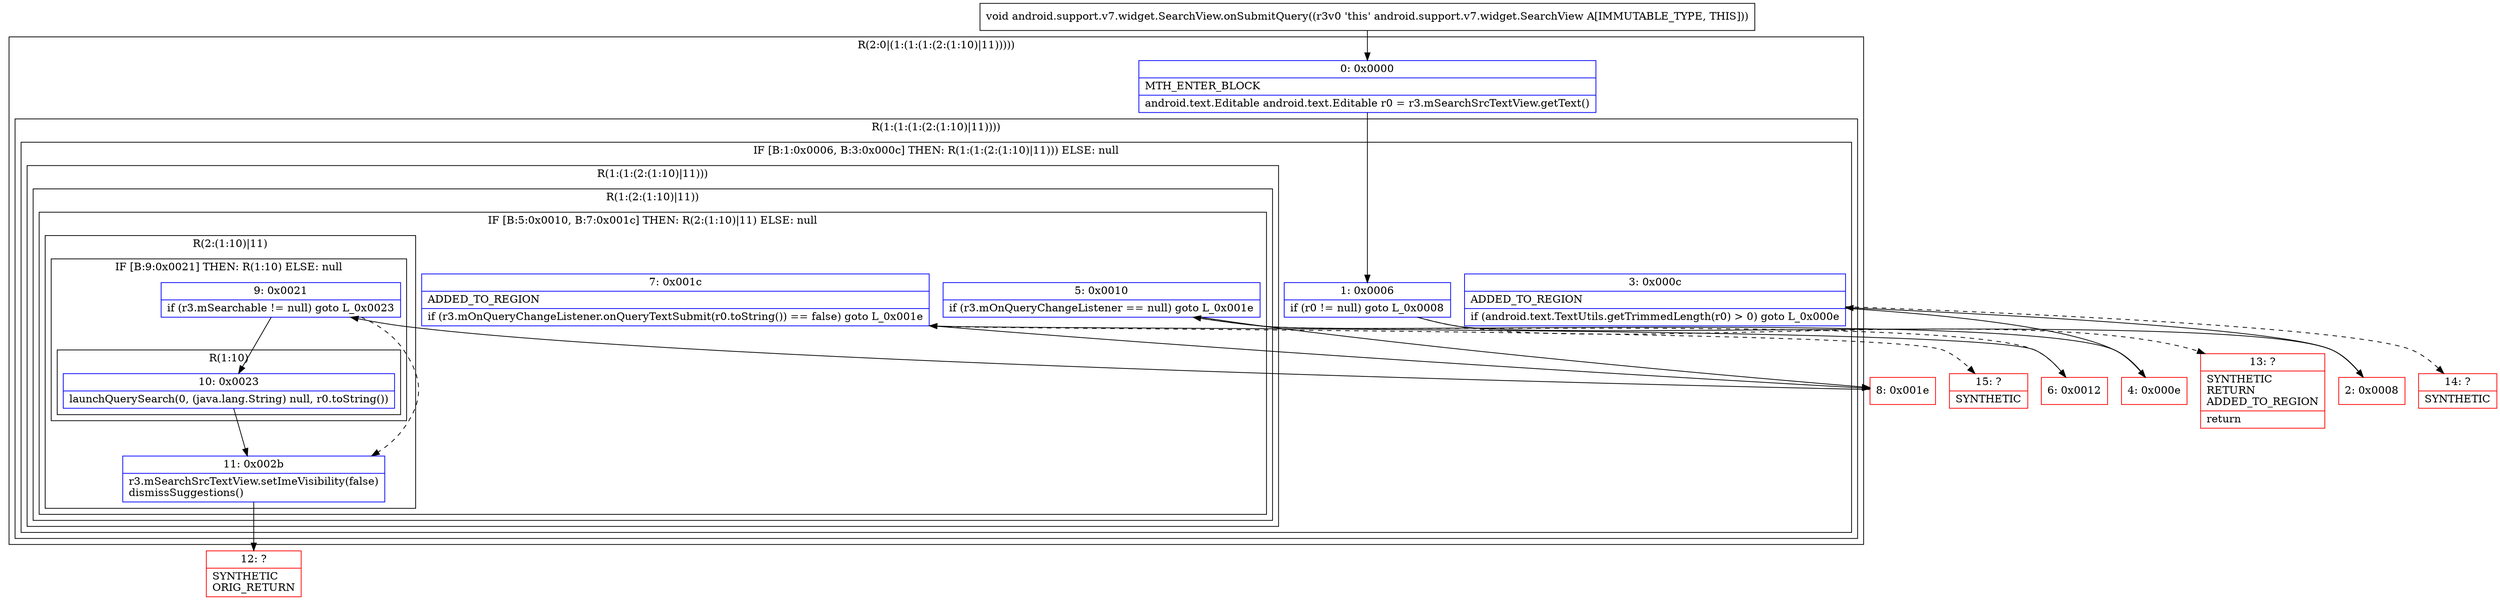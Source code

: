 digraph "CFG forandroid.support.v7.widget.SearchView.onSubmitQuery()V" {
subgraph cluster_Region_1888501926 {
label = "R(2:0|(1:(1:(1:(2:(1:10)|11)))))";
node [shape=record,color=blue];
Node_0 [shape=record,label="{0\:\ 0x0000|MTH_ENTER_BLOCK\l|android.text.Editable android.text.Editable r0 = r3.mSearchSrcTextView.getText()\l}"];
subgraph cluster_Region_1365315819 {
label = "R(1:(1:(1:(2:(1:10)|11))))";
node [shape=record,color=blue];
subgraph cluster_IfRegion_2035873328 {
label = "IF [B:1:0x0006, B:3:0x000c] THEN: R(1:(1:(2:(1:10)|11))) ELSE: null";
node [shape=record,color=blue];
Node_1 [shape=record,label="{1\:\ 0x0006|if (r0 != null) goto L_0x0008\l}"];
Node_3 [shape=record,label="{3\:\ 0x000c|ADDED_TO_REGION\l|if (android.text.TextUtils.getTrimmedLength(r0) \> 0) goto L_0x000e\l}"];
subgraph cluster_Region_2058692913 {
label = "R(1:(1:(2:(1:10)|11)))";
node [shape=record,color=blue];
subgraph cluster_Region_1449470957 {
label = "R(1:(2:(1:10)|11))";
node [shape=record,color=blue];
subgraph cluster_IfRegion_600005435 {
label = "IF [B:5:0x0010, B:7:0x001c] THEN: R(2:(1:10)|11) ELSE: null";
node [shape=record,color=blue];
Node_5 [shape=record,label="{5\:\ 0x0010|if (r3.mOnQueryChangeListener == null) goto L_0x001e\l}"];
Node_7 [shape=record,label="{7\:\ 0x001c|ADDED_TO_REGION\l|if (r3.mOnQueryChangeListener.onQueryTextSubmit(r0.toString()) == false) goto L_0x001e\l}"];
subgraph cluster_Region_1423278826 {
label = "R(2:(1:10)|11)";
node [shape=record,color=blue];
subgraph cluster_IfRegion_233453267 {
label = "IF [B:9:0x0021] THEN: R(1:10) ELSE: null";
node [shape=record,color=blue];
Node_9 [shape=record,label="{9\:\ 0x0021|if (r3.mSearchable != null) goto L_0x0023\l}"];
subgraph cluster_Region_1530537854 {
label = "R(1:10)";
node [shape=record,color=blue];
Node_10 [shape=record,label="{10\:\ 0x0023|launchQuerySearch(0, (java.lang.String) null, r0.toString())\l}"];
}
}
Node_11 [shape=record,label="{11\:\ 0x002b|r3.mSearchSrcTextView.setImeVisibility(false)\ldismissSuggestions()\l}"];
}
}
}
}
}
}
}
Node_2 [shape=record,color=red,label="{2\:\ 0x0008}"];
Node_4 [shape=record,color=red,label="{4\:\ 0x000e}"];
Node_6 [shape=record,color=red,label="{6\:\ 0x0012}"];
Node_8 [shape=record,color=red,label="{8\:\ 0x001e}"];
Node_12 [shape=record,color=red,label="{12\:\ ?|SYNTHETIC\lORIG_RETURN\l}"];
Node_13 [shape=record,color=red,label="{13\:\ ?|SYNTHETIC\lRETURN\lADDED_TO_REGION\l|return\l}"];
Node_14 [shape=record,color=red,label="{14\:\ ?|SYNTHETIC\l}"];
Node_15 [shape=record,color=red,label="{15\:\ ?|SYNTHETIC\l}"];
MethodNode[shape=record,label="{void android.support.v7.widget.SearchView.onSubmitQuery((r3v0 'this' android.support.v7.widget.SearchView A[IMMUTABLE_TYPE, THIS])) }"];
MethodNode -> Node_0;
Node_0 -> Node_1;
Node_1 -> Node_2;
Node_1 -> Node_13[style=dashed];
Node_3 -> Node_4;
Node_3 -> Node_14[style=dashed];
Node_5 -> Node_6[style=dashed];
Node_5 -> Node_8;
Node_7 -> Node_8;
Node_7 -> Node_15[style=dashed];
Node_9 -> Node_10;
Node_9 -> Node_11[style=dashed];
Node_10 -> Node_11;
Node_11 -> Node_12;
Node_2 -> Node_3;
Node_4 -> Node_5;
Node_6 -> Node_7;
Node_8 -> Node_9;
}

